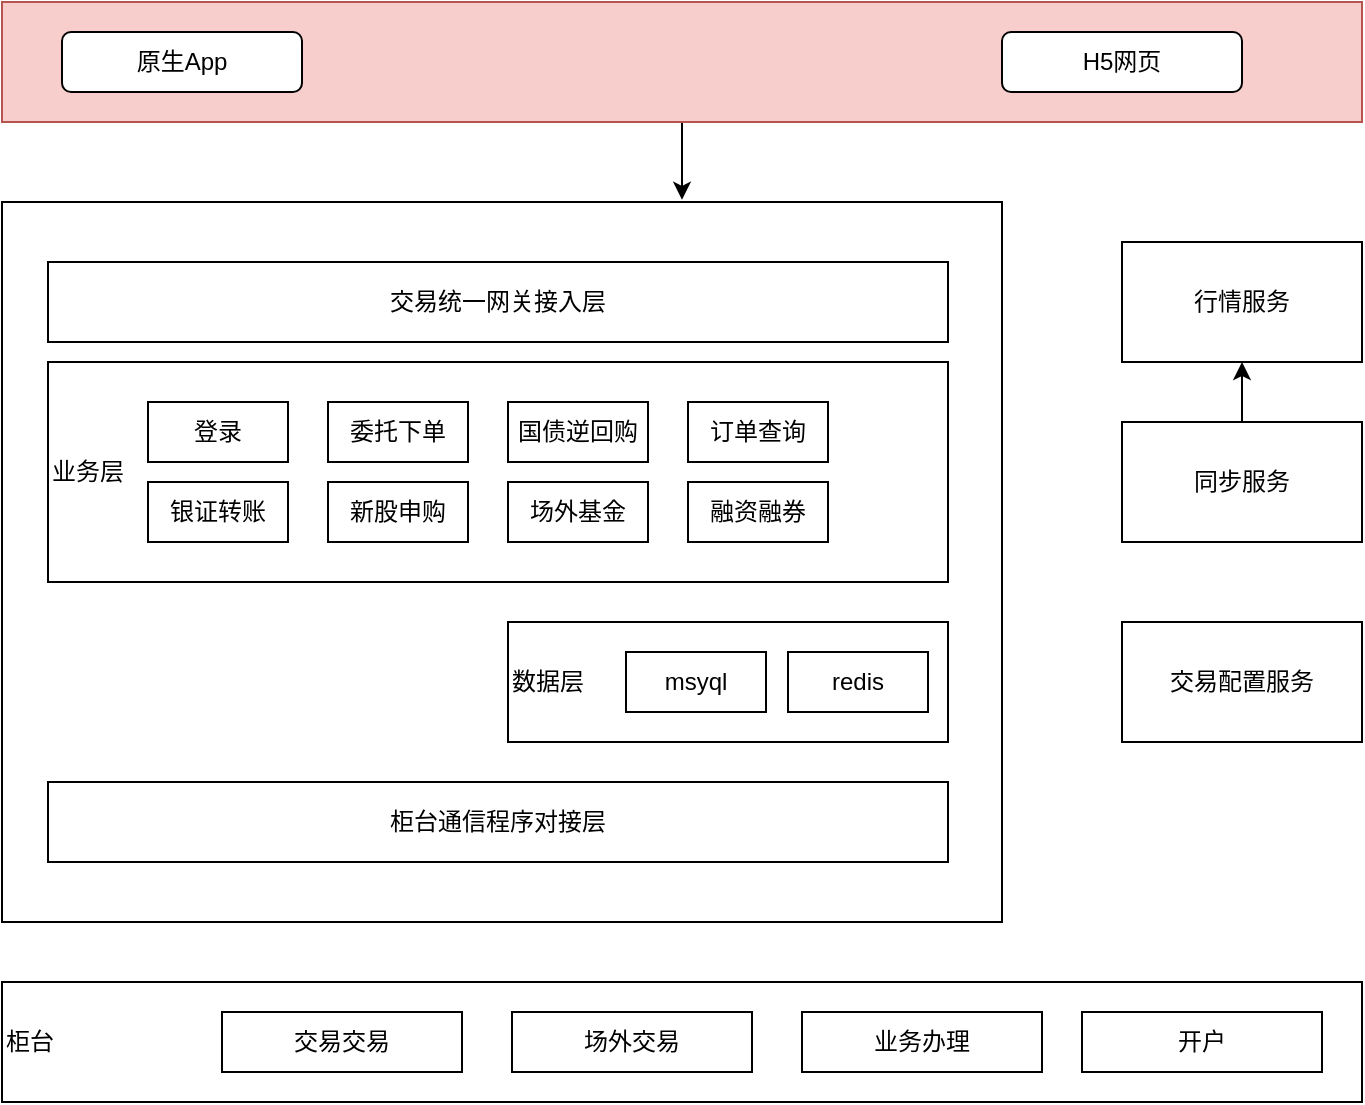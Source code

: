 <mxfile version="14.6.13" type="github"><diagram id="0uMvrWpQkgOffhEk1B4T" name="Page-1"><mxGraphModel dx="1422" dy="762" grid="1" gridSize="10" guides="1" tooltips="1" connect="1" arrows="1" fold="1" page="1" pageScale="1" pageWidth="827" pageHeight="1169" math="0" shadow="0"><root><mxCell id="0"/><mxCell id="1" parent="0"/><mxCell id="zByN_VHw-B774PRG0tDU-47" style="edgeStyle=orthogonalEdgeStyle;rounded=0;orthogonalLoop=1;jettySize=auto;html=1;exitX=0.5;exitY=1;exitDx=0;exitDy=0;entryX=0.68;entryY=-0.003;entryDx=0;entryDy=0;entryPerimeter=0;" edge="1" parent="1" source="zByN_VHw-B774PRG0tDU-1" target="zByN_VHw-B774PRG0tDU-5"><mxGeometry relative="1" as="geometry"/></mxCell><mxCell id="zByN_VHw-B774PRG0tDU-1" value="" style="rounded=0;whiteSpace=wrap;html=1;fillColor=#f8cecc;strokeColor=#b85450;" vertex="1" parent="1"><mxGeometry x="80" y="120" width="680" height="60" as="geometry"/></mxCell><mxCell id="zByN_VHw-B774PRG0tDU-2" value="原生App" style="rounded=1;whiteSpace=wrap;html=1;" vertex="1" parent="1"><mxGeometry x="110" y="135" width="120" height="30" as="geometry"/></mxCell><mxCell id="zByN_VHw-B774PRG0tDU-3" value="H5网页" style="rounded=1;whiteSpace=wrap;html=1;" vertex="1" parent="1"><mxGeometry x="580" y="135" width="120" height="30" as="geometry"/></mxCell><mxCell id="zByN_VHw-B774PRG0tDU-5" value="" style="rounded=0;whiteSpace=wrap;html=1;" vertex="1" parent="1"><mxGeometry x="80" y="220" width="500" height="360" as="geometry"/></mxCell><mxCell id="zByN_VHw-B774PRG0tDU-7" value="交易统一网关接入层" style="rounded=0;whiteSpace=wrap;html=1;" vertex="1" parent="1"><mxGeometry x="103" y="250" width="450" height="40" as="geometry"/></mxCell><mxCell id="zByN_VHw-B774PRG0tDU-8" value="业务层" style="rounded=0;whiteSpace=wrap;html=1;align=left;" vertex="1" parent="1"><mxGeometry x="103" y="300" width="450" height="110" as="geometry"/></mxCell><mxCell id="zByN_VHw-B774PRG0tDU-9" value="柜台通信程序对接层" style="rounded=0;whiteSpace=wrap;html=1;" vertex="1" parent="1"><mxGeometry x="103" y="510" width="450" height="40" as="geometry"/></mxCell><mxCell id="zByN_VHw-B774PRG0tDU-11" value="&lt;div&gt;&lt;span&gt;数据层&lt;/span&gt;&lt;/div&gt;" style="rounded=0;whiteSpace=wrap;html=1;align=left;" vertex="1" parent="1"><mxGeometry x="333" y="430" width="220" height="60" as="geometry"/></mxCell><mxCell id="zByN_VHw-B774PRG0tDU-13" value="msyql" style="rounded=0;whiteSpace=wrap;html=1;" vertex="1" parent="1"><mxGeometry x="392" y="445" width="70" height="30" as="geometry"/></mxCell><mxCell id="zByN_VHw-B774PRG0tDU-14" value="redis" style="rounded=0;whiteSpace=wrap;html=1;" vertex="1" parent="1"><mxGeometry x="473" y="445" width="70" height="30" as="geometry"/></mxCell><mxCell id="zByN_VHw-B774PRG0tDU-15" value="登录" style="rounded=0;whiteSpace=wrap;html=1;" vertex="1" parent="1"><mxGeometry x="153" y="320" width="70" height="30" as="geometry"/></mxCell><mxCell id="zByN_VHw-B774PRG0tDU-17" value="委托下单" style="rounded=0;whiteSpace=wrap;html=1;" vertex="1" parent="1"><mxGeometry x="243" y="320" width="70" height="30" as="geometry"/></mxCell><mxCell id="zByN_VHw-B774PRG0tDU-19" value="银证转账" style="rounded=0;whiteSpace=wrap;html=1;" vertex="1" parent="1"><mxGeometry x="153" y="360" width="70" height="30" as="geometry"/></mxCell><mxCell id="zByN_VHw-B774PRG0tDU-20" value="新股申购" style="rounded=0;whiteSpace=wrap;html=1;" vertex="1" parent="1"><mxGeometry x="243" y="360" width="70" height="30" as="geometry"/></mxCell><mxCell id="zByN_VHw-B774PRG0tDU-21" value="场外基金" style="rounded=0;whiteSpace=wrap;html=1;" vertex="1" parent="1"><mxGeometry x="333" y="360" width="70" height="30" as="geometry"/></mxCell><mxCell id="zByN_VHw-B774PRG0tDU-22" value="融资融券" style="rounded=0;whiteSpace=wrap;html=1;" vertex="1" parent="1"><mxGeometry x="423" y="360" width="70" height="30" as="geometry"/></mxCell><mxCell id="zByN_VHw-B774PRG0tDU-23" value="订单查询" style="rounded=0;whiteSpace=wrap;html=1;" vertex="1" parent="1"><mxGeometry x="423" y="320" width="70" height="30" as="geometry"/></mxCell><mxCell id="zByN_VHw-B774PRG0tDU-24" value="国债逆回购" style="rounded=0;whiteSpace=wrap;html=1;" vertex="1" parent="1"><mxGeometry x="333" y="320" width="70" height="30" as="geometry"/></mxCell><mxCell id="zByN_VHw-B774PRG0tDU-28" value="柜台" style="rounded=0;whiteSpace=wrap;html=1;align=left;" vertex="1" parent="1"><mxGeometry x="80" y="610" width="680" height="60" as="geometry"/></mxCell><mxCell id="zByN_VHw-B774PRG0tDU-29" value="交易交易" style="rounded=0;whiteSpace=wrap;html=1;" vertex="1" parent="1"><mxGeometry x="190" y="625" width="120" height="30" as="geometry"/></mxCell><mxCell id="zByN_VHw-B774PRG0tDU-30" value="场外交易" style="rounded=0;whiteSpace=wrap;html=1;" vertex="1" parent="1"><mxGeometry x="335" y="625" width="120" height="30" as="geometry"/></mxCell><mxCell id="zByN_VHw-B774PRG0tDU-31" value="业务办理" style="rounded=0;whiteSpace=wrap;html=1;" vertex="1" parent="1"><mxGeometry x="480" y="625" width="120" height="30" as="geometry"/></mxCell><mxCell id="zByN_VHw-B774PRG0tDU-33" value="开户" style="rounded=0;whiteSpace=wrap;html=1;" vertex="1" parent="1"><mxGeometry x="620" y="625" width="120" height="30" as="geometry"/></mxCell><mxCell id="zByN_VHw-B774PRG0tDU-34" value="行情服务" style="rounded=0;whiteSpace=wrap;html=1;" vertex="1" parent="1"><mxGeometry x="640" y="240" width="120" height="60" as="geometry"/></mxCell><mxCell id="zByN_VHw-B774PRG0tDU-45" value="" style="edgeStyle=orthogonalEdgeStyle;rounded=0;orthogonalLoop=1;jettySize=auto;html=1;" edge="1" parent="1" source="zByN_VHw-B774PRG0tDU-35" target="zByN_VHw-B774PRG0tDU-34"><mxGeometry relative="1" as="geometry"/></mxCell><mxCell id="zByN_VHw-B774PRG0tDU-35" value="同步服务" style="rounded=0;whiteSpace=wrap;html=1;" vertex="1" parent="1"><mxGeometry x="640" y="330" width="120" height="60" as="geometry"/></mxCell><mxCell id="zByN_VHw-B774PRG0tDU-36" value="交易配置服务" style="rounded=0;whiteSpace=wrap;html=1;" vertex="1" parent="1"><mxGeometry x="640" y="430" width="120" height="60" as="geometry"/></mxCell></root></mxGraphModel></diagram></mxfile>